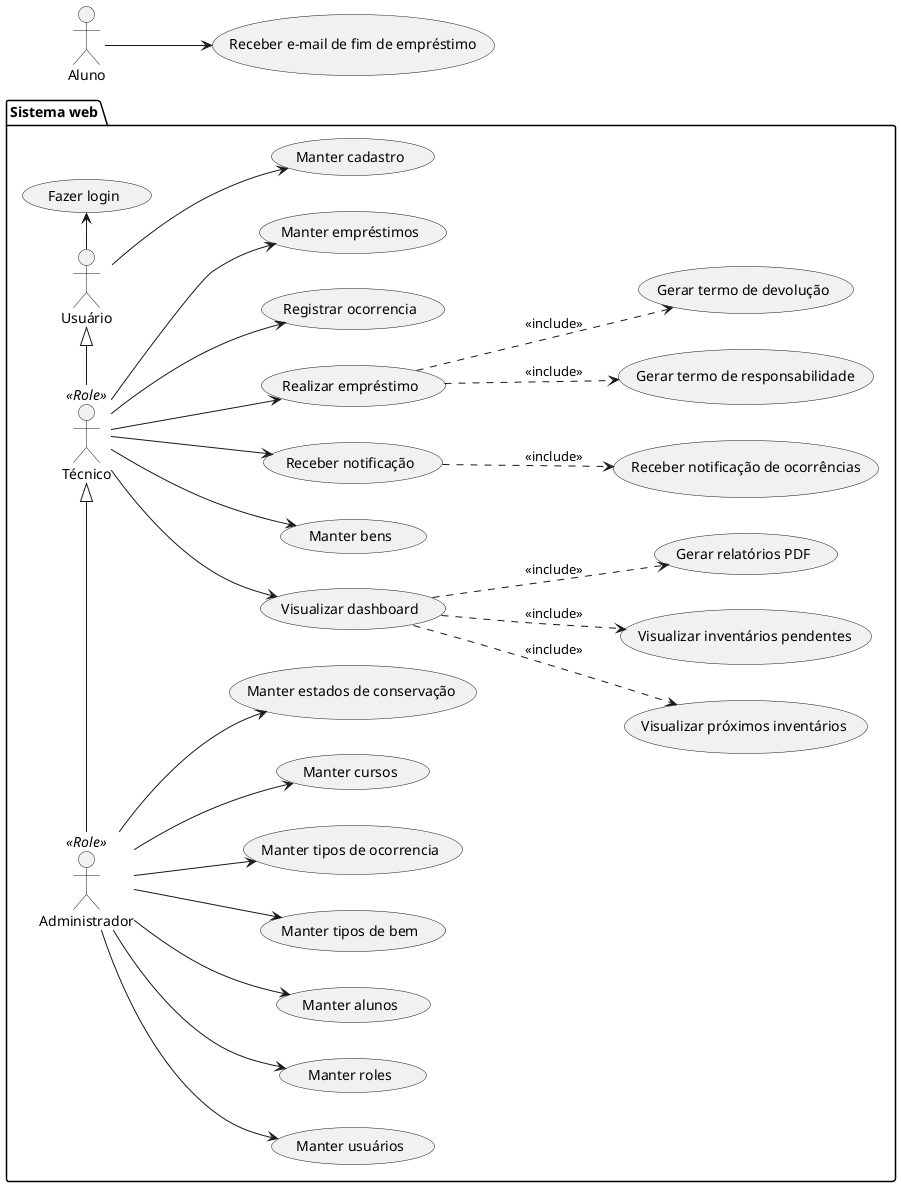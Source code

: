 @startuml usecases
  left to right direction

  package "Sistema web" {
    :Usuário: as user
    :Técnico: as tec <<Role>>
    :Administrador: as admin <<Role>>

    /' Usuário '/
    user -r-> (Fazer login)
    user --> (Manter cadastro)

    /' Técnico '/
    "Visualizar dashboard" as (dash)
    "Manter bens" as (crudbens)
    "Receber notificação" as (notificacao)
    "Realizar empréstimo" as (emp)
    "Registrar ocorrencia" as (oco)
    tec -r-|> user
    tec --> (Manter empréstimos)
    tec --> crudbens
    tec --> dash
    tec --> notificacao
    tec --> oco
    tec --> emp
    emp ..> (Gerar termo de responsabilidade) :<<include>>
    emp ..> (Gerar termo de devolução) :<<include>>

    notificacao ..> (Receber notificação de ocorrências) : <<include>>
    
    dash ..> (Visualizar próximos inventários) : <<include>>
    dash ..> (Visualizar inventários pendentes) : <<include>>
    dash ..> (Gerar relatórios PDF) : <<include>>

    /' Administrador '/
    admin -|> tec
    admin --> (Manter usuários)
    admin --> (Manter roles)
    admin --> (Manter alunos)
    admin --> (Manter tipos de bem)
    admin --> (Manter tipos de ocorrencia)
    admin --> (Manter cursos)
    admin --> (Manter estados de conservação)
  }

  :Aluno: as aluno
  aluno --> (Receber e-mail de fim de empréstimo)
@enduml

